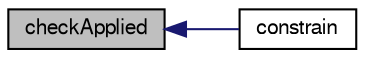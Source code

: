 digraph "checkApplied"
{
  bgcolor="transparent";
  edge [fontname="FreeSans",fontsize="10",labelfontname="FreeSans",labelfontsize="10"];
  node [fontname="FreeSans",fontsize="10",shape=record];
  rankdir="LR";
  Node1 [label="checkApplied",height=0.2,width=0.4,color="black", fillcolor="grey75", style="filled" fontcolor="black"];
  Node1 -> Node2 [dir="back",color="midnightblue",fontsize="10",style="solid",fontname="FreeSans"];
  Node2 [label="constrain",height=0.2,width=0.4,color="black",URL="$a01667.html#ab41c286bca1d06f1df7ae33c4f45b1bd",tooltip="Apply constraints to equation. "];
}
